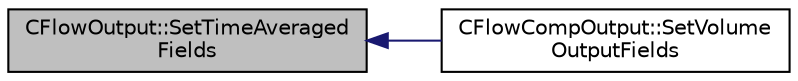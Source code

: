 digraph "CFlowOutput::SetTimeAveragedFields"
{
  edge [fontname="Helvetica",fontsize="10",labelfontname="Helvetica",labelfontsize="10"];
  node [fontname="Helvetica",fontsize="10",shape=record];
  rankdir="LR";
  Node160 [label="CFlowOutput::SetTimeAveraged\lFields",height=0.2,width=0.4,color="black", fillcolor="grey75", style="filled", fontcolor="black"];
  Node160 -> Node161 [dir="back",color="midnightblue",fontsize="10",style="solid",fontname="Helvetica"];
  Node161 [label="CFlowCompOutput::SetVolume\lOutputFields",height=0.2,width=0.4,color="black", fillcolor="white", style="filled",URL="$class_c_flow_comp_output.html#a1724bb8ece7b49ccc08b1a9ebd227f85",tooltip="Set the available volume output fields. "];
}
